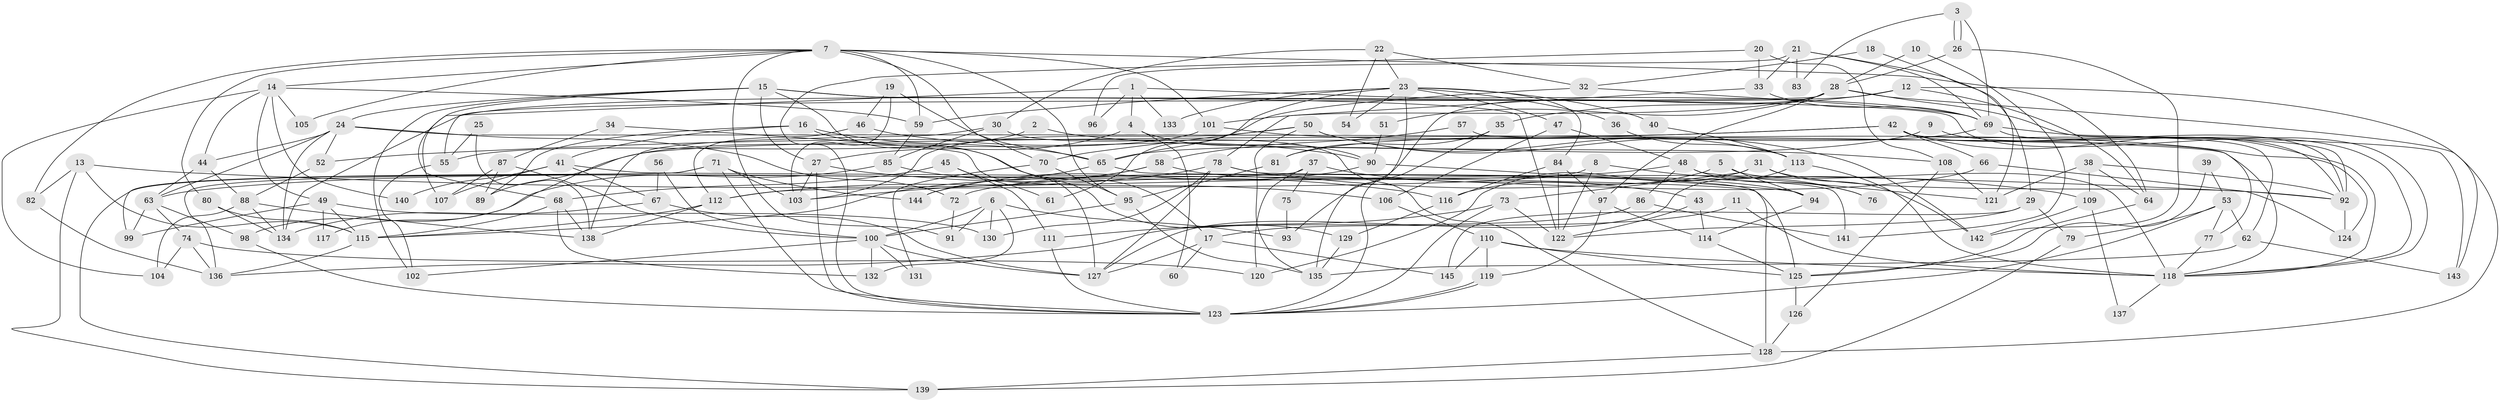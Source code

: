 // Generated by graph-tools (version 1.1) at 2025/50/03/09/25 03:50:03]
// undirected, 145 vertices, 290 edges
graph export_dot {
graph [start="1"]
  node [color=gray90,style=filled];
  1;
  2;
  3;
  4;
  5;
  6;
  7;
  8;
  9;
  10;
  11;
  12;
  13;
  14;
  15;
  16;
  17;
  18;
  19;
  20;
  21;
  22;
  23;
  24;
  25;
  26;
  27;
  28;
  29;
  30;
  31;
  32;
  33;
  34;
  35;
  36;
  37;
  38;
  39;
  40;
  41;
  42;
  43;
  44;
  45;
  46;
  47;
  48;
  49;
  50;
  51;
  52;
  53;
  54;
  55;
  56;
  57;
  58;
  59;
  60;
  61;
  62;
  63;
  64;
  65;
  66;
  67;
  68;
  69;
  70;
  71;
  72;
  73;
  74;
  75;
  76;
  77;
  78;
  79;
  80;
  81;
  82;
  83;
  84;
  85;
  86;
  87;
  88;
  89;
  90;
  91;
  92;
  93;
  94;
  95;
  96;
  97;
  98;
  99;
  100;
  101;
  102;
  103;
  104;
  105;
  106;
  107;
  108;
  109;
  110;
  111;
  112;
  113;
  114;
  115;
  116;
  117;
  118;
  119;
  120;
  121;
  122;
  123;
  124;
  125;
  126;
  127;
  128;
  129;
  130;
  131;
  132;
  133;
  134;
  135;
  136;
  137;
  138;
  139;
  140;
  141;
  142;
  143;
  144;
  145;
  1 -- 4;
  1 -- 69;
  1 -- 96;
  1 -- 107;
  1 -- 133;
  2 -- 55;
  2 -- 108;
  3 -- 26;
  3 -- 26;
  3 -- 69;
  3 -- 83;
  4 -- 90;
  4 -- 27;
  4 -- 60;
  5 -- 94;
  5 -- 116;
  5 -- 118;
  6 -- 100;
  6 -- 130;
  6 -- 91;
  6 -- 93;
  6 -- 132;
  7 -- 70;
  7 -- 14;
  7 -- 59;
  7 -- 64;
  7 -- 80;
  7 -- 82;
  7 -- 91;
  7 -- 95;
  7 -- 101;
  7 -- 105;
  8 -- 112;
  8 -- 122;
  8 -- 76;
  9 -- 118;
  9 -- 65;
  10 -- 141;
  10 -- 28;
  11 -- 118;
  11 -- 17;
  12 -- 35;
  12 -- 134;
  12 -- 64;
  12 -- 143;
  13 -- 115;
  13 -- 92;
  13 -- 82;
  13 -- 139;
  14 -- 49;
  14 -- 44;
  14 -- 59;
  14 -- 104;
  14 -- 105;
  14 -- 140;
  15 -- 122;
  15 -- 24;
  15 -- 17;
  15 -- 27;
  15 -- 68;
  15 -- 102;
  15 -- 118;
  16 -- 65;
  16 -- 41;
  16 -- 89;
  16 -- 129;
  17 -- 127;
  17 -- 60;
  17 -- 145;
  18 -- 121;
  18 -- 32;
  19 -- 103;
  19 -- 65;
  19 -- 46;
  20 -- 33;
  20 -- 123;
  20 -- 108;
  21 -- 29;
  21 -- 69;
  21 -- 33;
  21 -- 83;
  21 -- 96;
  22 -- 23;
  22 -- 30;
  22 -- 32;
  22 -- 54;
  23 -- 47;
  23 -- 59;
  23 -- 36;
  23 -- 40;
  23 -- 54;
  23 -- 61;
  23 -- 84;
  23 -- 133;
  23 -- 135;
  24 -- 44;
  24 -- 118;
  24 -- 52;
  24 -- 63;
  24 -- 72;
  24 -- 134;
  25 -- 55;
  25 -- 138;
  26 -- 142;
  26 -- 28;
  27 -- 103;
  27 -- 116;
  27 -- 123;
  28 -- 101;
  28 -- 51;
  28 -- 55;
  28 -- 92;
  28 -- 93;
  28 -- 97;
  28 -- 128;
  29 -- 145;
  29 -- 79;
  29 -- 122;
  30 -- 128;
  30 -- 138;
  30 -- 85;
  31 -- 73;
  31 -- 92;
  31 -- 120;
  31 -- 142;
  32 -- 65;
  32 -- 69;
  33 -- 69;
  33 -- 78;
  34 -- 87;
  34 -- 127;
  35 -- 123;
  35 -- 81;
  36 -- 113;
  37 -- 120;
  37 -- 43;
  37 -- 75;
  37 -- 139;
  38 -- 109;
  38 -- 64;
  38 -- 92;
  38 -- 121;
  39 -- 53;
  39 -- 125;
  40 -- 113;
  41 -- 125;
  41 -- 107;
  41 -- 67;
  41 -- 140;
  42 -- 92;
  42 -- 118;
  42 -- 52;
  42 -- 62;
  42 -- 66;
  42 -- 89;
  43 -- 122;
  43 -- 114;
  44 -- 63;
  44 -- 88;
  45 -- 111;
  45 -- 68;
  45 -- 61;
  46 -- 112;
  46 -- 90;
  47 -- 106;
  47 -- 48;
  48 -- 121;
  48 -- 63;
  48 -- 76;
  48 -- 86;
  49 -- 115;
  49 -- 99;
  49 -- 117;
  49 -- 130;
  50 -- 113;
  50 -- 135;
  50 -- 70;
  50 -- 103;
  50 -- 142;
  51 -- 90;
  52 -- 88;
  53 -- 123;
  53 -- 62;
  53 -- 77;
  53 -- 79;
  55 -- 102;
  56 -- 67;
  56 -- 100;
  57 -- 58;
  57 -- 77;
  58 -- 103;
  58 -- 144;
  58 -- 94;
  59 -- 85;
  62 -- 143;
  62 -- 135;
  63 -- 98;
  63 -- 74;
  63 -- 99;
  64 -- 125;
  65 -- 128;
  65 -- 115;
  66 -- 72;
  66 -- 124;
  67 -- 134;
  67 -- 127;
  68 -- 115;
  68 -- 132;
  68 -- 138;
  69 -- 92;
  69 -- 81;
  69 -- 143;
  70 -- 95;
  70 -- 131;
  71 -- 136;
  71 -- 123;
  71 -- 99;
  71 -- 103;
  71 -- 144;
  72 -- 91;
  73 -- 122;
  73 -- 123;
  73 -- 111;
  74 -- 104;
  74 -- 120;
  74 -- 136;
  75 -- 93;
  77 -- 118;
  78 -- 127;
  78 -- 109;
  78 -- 112;
  78 -- 130;
  78 -- 141;
  79 -- 139;
  80 -- 134;
  80 -- 115;
  81 -- 95;
  82 -- 136;
  84 -- 116;
  84 -- 97;
  84 -- 122;
  85 -- 98;
  85 -- 106;
  86 -- 136;
  86 -- 141;
  87 -- 100;
  87 -- 89;
  87 -- 107;
  88 -- 138;
  88 -- 104;
  88 -- 134;
  90 -- 94;
  90 -- 144;
  92 -- 124;
  94 -- 114;
  95 -- 135;
  95 -- 100;
  97 -- 114;
  97 -- 119;
  98 -- 123;
  100 -- 132;
  100 -- 102;
  100 -- 127;
  100 -- 131;
  101 -- 124;
  101 -- 117;
  106 -- 110;
  108 -- 126;
  108 -- 121;
  109 -- 142;
  109 -- 137;
  110 -- 118;
  110 -- 119;
  110 -- 125;
  110 -- 145;
  111 -- 123;
  112 -- 115;
  112 -- 138;
  113 -- 127;
  113 -- 118;
  114 -- 125;
  115 -- 136;
  116 -- 129;
  118 -- 137;
  119 -- 123;
  119 -- 123;
  125 -- 126;
  126 -- 128;
  128 -- 139;
  129 -- 135;
}
